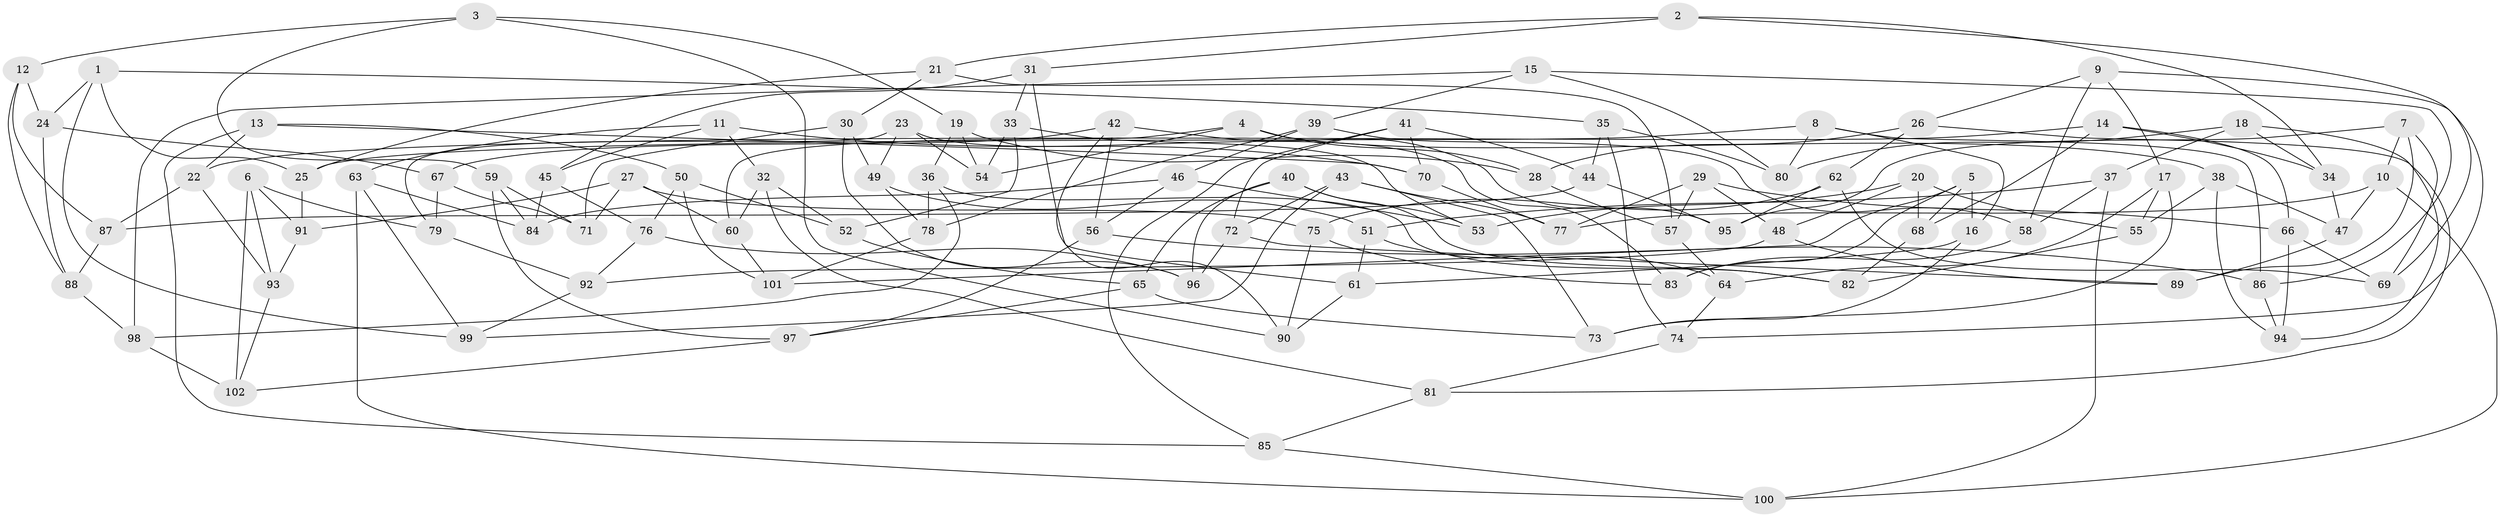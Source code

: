 // Generated by graph-tools (version 1.1) at 2025/26/03/09/25 03:26:54]
// undirected, 102 vertices, 204 edges
graph export_dot {
graph [start="1"]
  node [color=gray90,style=filled];
  1;
  2;
  3;
  4;
  5;
  6;
  7;
  8;
  9;
  10;
  11;
  12;
  13;
  14;
  15;
  16;
  17;
  18;
  19;
  20;
  21;
  22;
  23;
  24;
  25;
  26;
  27;
  28;
  29;
  30;
  31;
  32;
  33;
  34;
  35;
  36;
  37;
  38;
  39;
  40;
  41;
  42;
  43;
  44;
  45;
  46;
  47;
  48;
  49;
  50;
  51;
  52;
  53;
  54;
  55;
  56;
  57;
  58;
  59;
  60;
  61;
  62;
  63;
  64;
  65;
  66;
  67;
  68;
  69;
  70;
  71;
  72;
  73;
  74;
  75;
  76;
  77;
  78;
  79;
  80;
  81;
  82;
  83;
  84;
  85;
  86;
  87;
  88;
  89;
  90;
  91;
  92;
  93;
  94;
  95;
  96;
  97;
  98;
  99;
  100;
  101;
  102;
  1 -- 35;
  1 -- 25;
  1 -- 24;
  1 -- 99;
  2 -- 34;
  2 -- 21;
  2 -- 31;
  2 -- 69;
  3 -- 12;
  3 -- 90;
  3 -- 59;
  3 -- 19;
  4 -- 54;
  4 -- 38;
  4 -- 28;
  4 -- 60;
  5 -- 101;
  5 -- 16;
  5 -- 83;
  5 -- 68;
  6 -- 102;
  6 -- 93;
  6 -- 79;
  6 -- 91;
  7 -- 69;
  7 -- 10;
  7 -- 95;
  7 -- 89;
  8 -- 86;
  8 -- 25;
  8 -- 16;
  8 -- 80;
  9 -- 17;
  9 -- 74;
  9 -- 58;
  9 -- 26;
  10 -- 47;
  10 -- 77;
  10 -- 100;
  11 -- 32;
  11 -- 70;
  11 -- 45;
  11 -- 63;
  12 -- 88;
  12 -- 24;
  12 -- 87;
  13 -- 70;
  13 -- 50;
  13 -- 22;
  13 -- 85;
  14 -- 66;
  14 -- 22;
  14 -- 34;
  14 -- 68;
  15 -- 39;
  15 -- 98;
  15 -- 80;
  15 -- 86;
  16 -- 61;
  16 -- 73;
  17 -- 73;
  17 -- 64;
  17 -- 55;
  18 -- 37;
  18 -- 94;
  18 -- 80;
  18 -- 34;
  19 -- 28;
  19 -- 54;
  19 -- 36;
  20 -- 68;
  20 -- 55;
  20 -- 48;
  20 -- 53;
  21 -- 25;
  21 -- 57;
  21 -- 30;
  22 -- 87;
  22 -- 93;
  23 -- 83;
  23 -- 54;
  23 -- 79;
  23 -- 49;
  24 -- 67;
  24 -- 88;
  25 -- 91;
  26 -- 62;
  26 -- 81;
  26 -- 28;
  27 -- 60;
  27 -- 71;
  27 -- 91;
  27 -- 75;
  28 -- 57;
  29 -- 66;
  29 -- 48;
  29 -- 57;
  29 -- 77;
  30 -- 96;
  30 -- 49;
  30 -- 71;
  31 -- 33;
  31 -- 45;
  31 -- 61;
  32 -- 60;
  32 -- 52;
  32 -- 81;
  33 -- 52;
  33 -- 54;
  33 -- 53;
  34 -- 47;
  35 -- 44;
  35 -- 80;
  35 -- 74;
  36 -- 98;
  36 -- 78;
  36 -- 82;
  37 -- 100;
  37 -- 58;
  37 -- 51;
  38 -- 55;
  38 -- 94;
  38 -- 47;
  39 -- 78;
  39 -- 58;
  39 -- 46;
  40 -- 82;
  40 -- 53;
  40 -- 65;
  40 -- 96;
  41 -- 44;
  41 -- 70;
  41 -- 72;
  41 -- 85;
  42 -- 56;
  42 -- 90;
  42 -- 67;
  42 -- 95;
  43 -- 73;
  43 -- 99;
  43 -- 72;
  43 -- 77;
  44 -- 87;
  44 -- 95;
  45 -- 84;
  45 -- 76;
  46 -- 84;
  46 -- 53;
  46 -- 56;
  47 -- 89;
  48 -- 89;
  48 -- 92;
  49 -- 78;
  49 -- 51;
  50 -- 76;
  50 -- 52;
  50 -- 101;
  51 -- 64;
  51 -- 61;
  52 -- 65;
  55 -- 82;
  56 -- 86;
  56 -- 97;
  57 -- 64;
  58 -- 83;
  59 -- 71;
  59 -- 84;
  59 -- 97;
  60 -- 101;
  61 -- 90;
  62 -- 75;
  62 -- 95;
  62 -- 69;
  63 -- 99;
  63 -- 100;
  63 -- 84;
  64 -- 74;
  65 -- 97;
  65 -- 73;
  66 -- 94;
  66 -- 69;
  67 -- 71;
  67 -- 79;
  68 -- 82;
  70 -- 77;
  72 -- 96;
  72 -- 89;
  74 -- 81;
  75 -- 83;
  75 -- 90;
  76 -- 96;
  76 -- 92;
  78 -- 101;
  79 -- 92;
  81 -- 85;
  85 -- 100;
  86 -- 94;
  87 -- 88;
  88 -- 98;
  91 -- 93;
  92 -- 99;
  93 -- 102;
  97 -- 102;
  98 -- 102;
}
